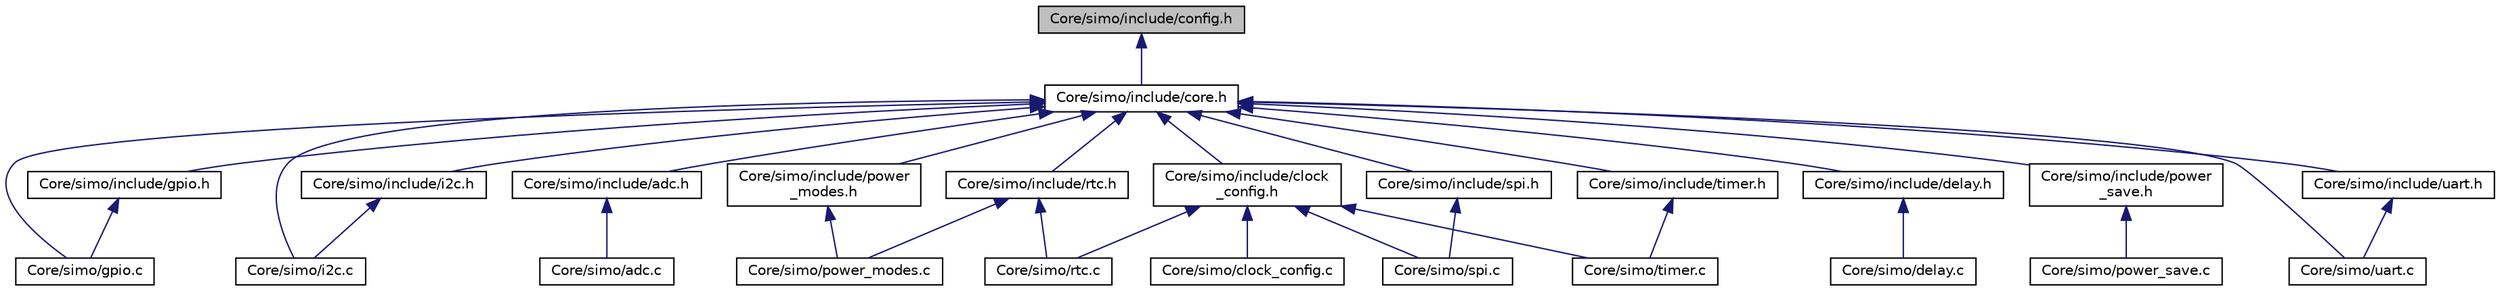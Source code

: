 digraph "Core/simo/include/config.h"
{
 // LATEX_PDF_SIZE
  edge [fontname="Helvetica",fontsize="10",labelfontname="Helvetica",labelfontsize="10"];
  node [fontname="Helvetica",fontsize="10",shape=record];
  Node1 [label="Core/simo/include/config.h",height=0.2,width=0.4,color="black", fillcolor="grey75", style="filled", fontcolor="black",tooltip="Archivo para configurar el proyecto. Se basa en compilacion condicional y definiciones."];
  Node1 -> Node2 [dir="back",color="midnightblue",fontsize="10",style="solid",fontname="Helvetica"];
  Node2 [label="Core/simo/include/core.h",height=0.2,width=0.4,color="black", fillcolor="white", style="filled",URL="$core_8h.html",tooltip=" "];
  Node2 -> Node3 [dir="back",color="midnightblue",fontsize="10",style="solid",fontname="Helvetica"];
  Node3 [label="Core/simo/gpio.c",height=0.2,width=0.4,color="black", fillcolor="white", style="filled",URL="$gpio_8c.html",tooltip="Implementacion del driver para manejo de GPIOS."];
  Node2 -> Node4 [dir="back",color="midnightblue",fontsize="10",style="solid",fontname="Helvetica"];
  Node4 [label="Core/simo/i2c.c",height=0.2,width=0.4,color="black", fillcolor="white", style="filled",URL="$i2c_8c.html",tooltip="Implementacion del driver para el manejo del hardware I2C."];
  Node2 -> Node5 [dir="back",color="midnightblue",fontsize="10",style="solid",fontname="Helvetica"];
  Node5 [label="Core/simo/include/adc.h",height=0.2,width=0.4,color="black", fillcolor="white", style="filled",URL="$adc_8h.html",tooltip=" "];
  Node5 -> Node6 [dir="back",color="midnightblue",fontsize="10",style="solid",fontname="Helvetica"];
  Node6 [label="Core/simo/adc.c",height=0.2,width=0.4,color="black", fillcolor="white", style="filled",URL="$adc_8c.html",tooltip=" "];
  Node2 -> Node7 [dir="back",color="midnightblue",fontsize="10",style="solid",fontname="Helvetica"];
  Node7 [label="Core/simo/include/clock\l_config.h",height=0.2,width=0.4,color="black", fillcolor="white", style="filled",URL="$clock__config_8h.html",tooltip="Driver para configuracion del clock del sistema."];
  Node7 -> Node8 [dir="back",color="midnightblue",fontsize="10",style="solid",fontname="Helvetica"];
  Node8 [label="Core/simo/clock_config.c",height=0.2,width=0.4,color="black", fillcolor="white", style="filled",URL="$clock__config_8c.html",tooltip="Implementacion de la api para configurar el clock del sistema."];
  Node7 -> Node9 [dir="back",color="midnightblue",fontsize="10",style="solid",fontname="Helvetica"];
  Node9 [label="Core/simo/rtc.c",height=0.2,width=0.4,color="black", fillcolor="white", style="filled",URL="$rtc_8c.html",tooltip="Implementacion del driver de manejo del RTC."];
  Node7 -> Node10 [dir="back",color="midnightblue",fontsize="10",style="solid",fontname="Helvetica"];
  Node10 [label="Core/simo/spi.c",height=0.2,width=0.4,color="black", fillcolor="white", style="filled",URL="$spi_8c.html",tooltip="Implementacion del driver para el manejo del hardware SPI."];
  Node7 -> Node11 [dir="back",color="midnightblue",fontsize="10",style="solid",fontname="Helvetica"];
  Node11 [label="Core/simo/timer.c",height=0.2,width=0.4,color="black", fillcolor="white", style="filled",URL="$timer_8c.html",tooltip="Implementacion del driver para el manejo de timers por hardware."];
  Node2 -> Node12 [dir="back",color="midnightblue",fontsize="10",style="solid",fontname="Helvetica"];
  Node12 [label="Core/simo/include/delay.h",height=0.2,width=0.4,color="black", fillcolor="white", style="filled",URL="$delay_8h.html",tooltip="Driver para manejo de retardos bloqueantes."];
  Node12 -> Node13 [dir="back",color="midnightblue",fontsize="10",style="solid",fontname="Helvetica"];
  Node13 [label="Core/simo/delay.c",height=0.2,width=0.4,color="black", fillcolor="white", style="filled",URL="$delay_8c.html",tooltip="Implementacion de la funcion de delay bloqueante."];
  Node2 -> Node14 [dir="back",color="midnightblue",fontsize="10",style="solid",fontname="Helvetica"];
  Node14 [label="Core/simo/include/gpio.h",height=0.2,width=0.4,color="black", fillcolor="white", style="filled",URL="$gpio_8h.html",tooltip="Driver para manejo del hardware GPIO del microcontrolador."];
  Node14 -> Node3 [dir="back",color="midnightblue",fontsize="10",style="solid",fontname="Helvetica"];
  Node2 -> Node15 [dir="back",color="midnightblue",fontsize="10",style="solid",fontname="Helvetica"];
  Node15 [label="Core/simo/include/i2c.h",height=0.2,width=0.4,color="black", fillcolor="white", style="filled",URL="$i2c_8h.html",tooltip="Driver para manejar el hardware I2C."];
  Node15 -> Node4 [dir="back",color="midnightblue",fontsize="10",style="solid",fontname="Helvetica"];
  Node2 -> Node16 [dir="back",color="midnightblue",fontsize="10",style="solid",fontname="Helvetica"];
  Node16 [label="Core/simo/include/power\l_modes.h",height=0.2,width=0.4,color="black", fillcolor="white", style="filled",URL="$power__modes_8h.html",tooltip=" "];
  Node16 -> Node17 [dir="back",color="midnightblue",fontsize="10",style="solid",fontname="Helvetica"];
  Node17 [label="Core/simo/power_modes.c",height=0.2,width=0.4,color="black", fillcolor="white", style="filled",URL="$power__modes_8c.html",tooltip=" "];
  Node2 -> Node18 [dir="back",color="midnightblue",fontsize="10",style="solid",fontname="Helvetica"];
  Node18 [label="Core/simo/include/power\l_save.h",height=0.2,width=0.4,color="black", fillcolor="white", style="filled",URL="$power__save_8h.html",tooltip=" "];
  Node18 -> Node19 [dir="back",color="midnightblue",fontsize="10",style="solid",fontname="Helvetica"];
  Node19 [label="Core/simo/power_save.c",height=0.2,width=0.4,color="black", fillcolor="white", style="filled",URL="$power__save_8c.html",tooltip="Implementacion del driver para el manejo de las funciones de power save."];
  Node2 -> Node20 [dir="back",color="midnightblue",fontsize="10",style="solid",fontname="Helvetica"];
  Node20 [label="Core/simo/include/rtc.h",height=0.2,width=0.4,color="black", fillcolor="white", style="filled",URL="$rtc_8h.html",tooltip="Driver para manejar el hardware RTC."];
  Node20 -> Node17 [dir="back",color="midnightblue",fontsize="10",style="solid",fontname="Helvetica"];
  Node20 -> Node9 [dir="back",color="midnightblue",fontsize="10",style="solid",fontname="Helvetica"];
  Node2 -> Node21 [dir="back",color="midnightblue",fontsize="10",style="solid",fontname="Helvetica"];
  Node21 [label="Core/simo/include/spi.h",height=0.2,width=0.4,color="black", fillcolor="white", style="filled",URL="$spi_8h.html",tooltip="Driver para manejar hardware SPI."];
  Node21 -> Node10 [dir="back",color="midnightblue",fontsize="10",style="solid",fontname="Helvetica"];
  Node2 -> Node22 [dir="back",color="midnightblue",fontsize="10",style="solid",fontname="Helvetica"];
  Node22 [label="Core/simo/include/timer.h",height=0.2,width=0.4,color="black", fillcolor="white", style="filled",URL="$timer_8h.html",tooltip="Driver para manejar el hardware timer."];
  Node22 -> Node11 [dir="back",color="midnightblue",fontsize="10",style="solid",fontname="Helvetica"];
  Node2 -> Node23 [dir="back",color="midnightblue",fontsize="10",style="solid",fontname="Helvetica"];
  Node23 [label="Core/simo/include/uart.h",height=0.2,width=0.4,color="black", fillcolor="white", style="filled",URL="$uart_8h.html",tooltip="Driver para manejar el hardware UART."];
  Node23 -> Node24 [dir="back",color="midnightblue",fontsize="10",style="solid",fontname="Helvetica"];
  Node24 [label="Core/simo/uart.c",height=0.2,width=0.4,color="black", fillcolor="white", style="filled",URL="$uart_8c.html",tooltip="Implementacion del driver para el manejo del hardware UART."];
  Node2 -> Node24 [dir="back",color="midnightblue",fontsize="10",style="solid",fontname="Helvetica"];
}
